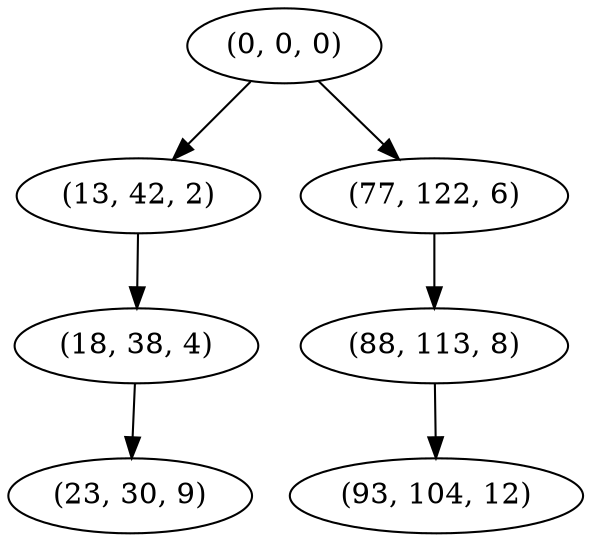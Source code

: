 digraph tree {
    "(0, 0, 0)";
    "(13, 42, 2)";
    "(18, 38, 4)";
    "(23, 30, 9)";
    "(77, 122, 6)";
    "(88, 113, 8)";
    "(93, 104, 12)";
    "(0, 0, 0)" -> "(13, 42, 2)";
    "(0, 0, 0)" -> "(77, 122, 6)";
    "(13, 42, 2)" -> "(18, 38, 4)";
    "(18, 38, 4)" -> "(23, 30, 9)";
    "(77, 122, 6)" -> "(88, 113, 8)";
    "(88, 113, 8)" -> "(93, 104, 12)";
}
